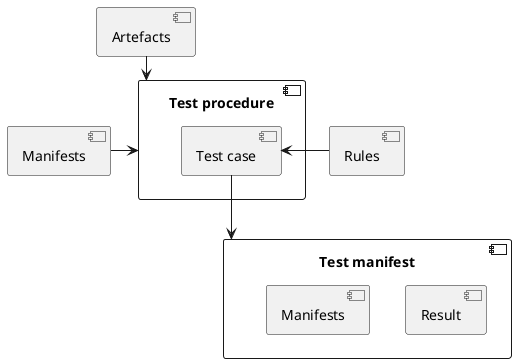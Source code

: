 @startuml

component Artefacts as a

component Manifests as m

component Rules as r

component "Test procedure" as tp {
    component "Test case" as t
}

a -down-> tp
m -right-> tp
r -right-> t

component "Test manifest" as tm {
    component "Result" as tr
    component "Manifests" as tms
}

t -down-> tm

@enduml